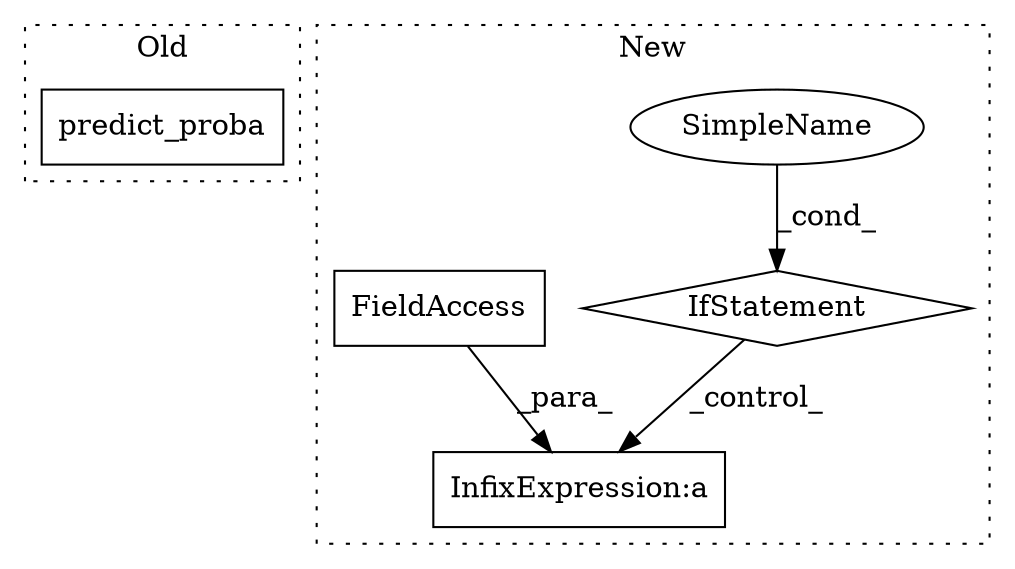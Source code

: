 digraph G {
subgraph cluster0 {
1 [label="predict_proba" a="32" s="1288,1303" l="14,1" shape="box"];
label = "Old";
style="dotted";
}
subgraph cluster1 {
2 [label="IfStatement" a="25" s="1437" l="30" shape="diamond"];
3 [label="InfixExpression:a" a="27" s="1365" l="3" shape="box"];
4 [label="SimpleName" a="42" s="1462" l="5" shape="ellipse"];
5 [label="FieldAccess" a="22" s="1368" l="10" shape="box"];
label = "New";
style="dotted";
}
2 -> 3 [label="_control_"];
4 -> 2 [label="_cond_"];
5 -> 3 [label="_para_"];
}